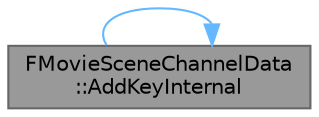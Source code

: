 digraph "FMovieSceneChannelData::AddKeyInternal"
{
 // INTERACTIVE_SVG=YES
 // LATEX_PDF_SIZE
  bgcolor="transparent";
  edge [fontname=Helvetica,fontsize=10,labelfontname=Helvetica,labelfontsize=10];
  node [fontname=Helvetica,fontsize=10,shape=box,height=0.2,width=0.4];
  rankdir="LR";
  Node1 [id="Node000001",label="FMovieSceneChannelData\l::AddKeyInternal",height=0.2,width=0.4,color="gray40", fillcolor="grey60", style="filled", fontcolor="black",tooltip="Add a new key at the specified time."];
  Node1 -> Node1 [id="edge1_Node000001_Node000001",color="steelblue1",style="solid",tooltip=" "];
}
